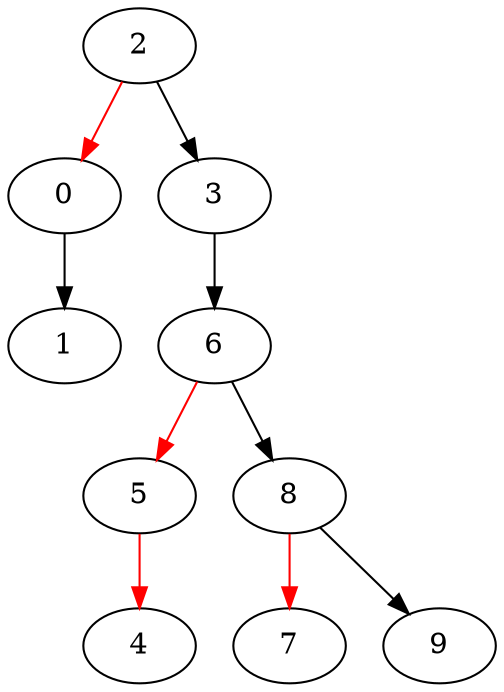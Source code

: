 digraph G {
	2 -> 0 [color=red]
	0 -> 1 [color=black]
	2 -> 3 [color=black]
	3 -> 6 [color=black]
	6 -> 5 [color=red]
	5 -> 4 [color=red]
	6 -> 8 [color=black]
	8 -> 7 [color=red]
	8 -> 9 [color=black]
}
